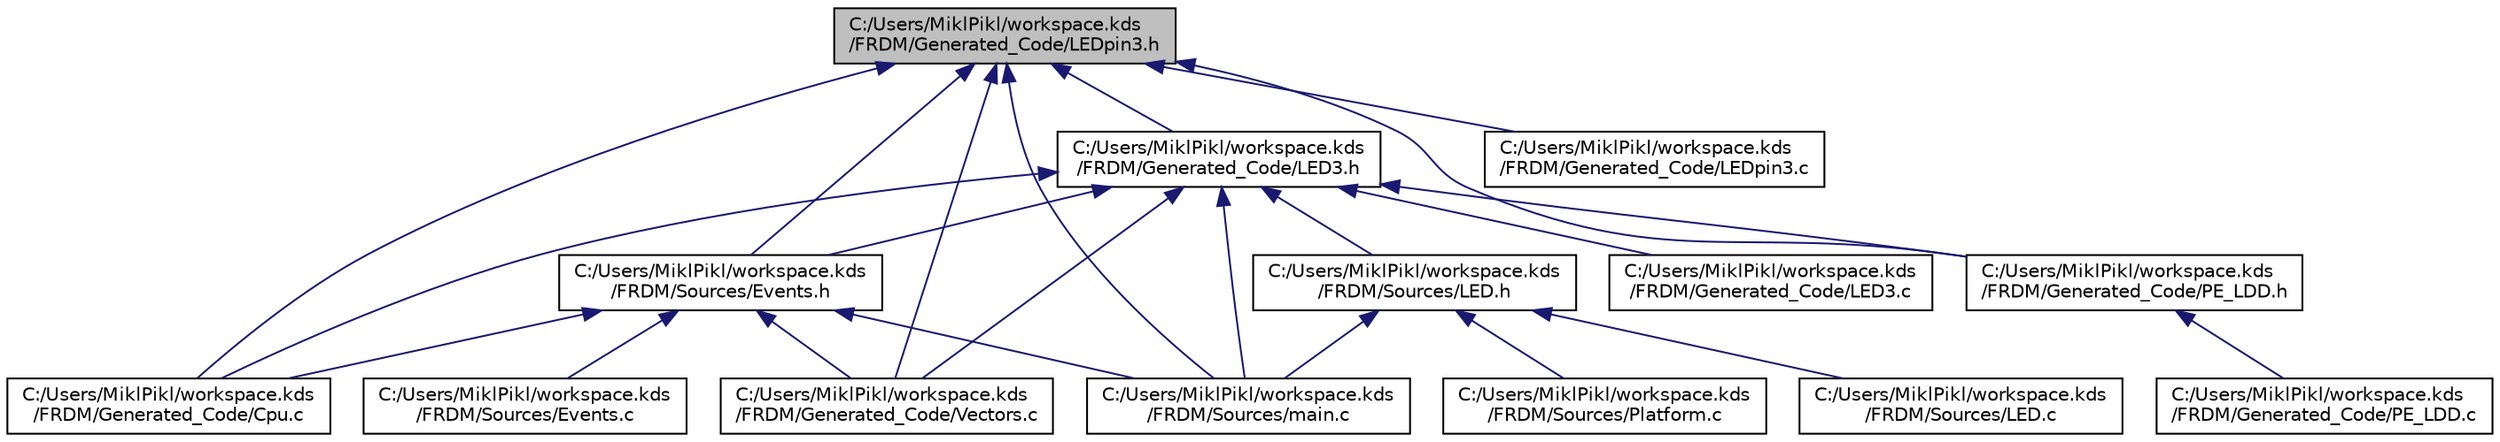 digraph "C:/Users/MiklPikl/workspace.kds/FRDM/Generated_Code/LEDpin3.h"
{
  edge [fontname="Helvetica",fontsize="10",labelfontname="Helvetica",labelfontsize="10"];
  node [fontname="Helvetica",fontsize="10",shape=record];
  Node1 [label="C:/Users/MiklPikl/workspace.kds\l/FRDM/Generated_Code/LEDpin3.h",height=0.2,width=0.4,color="black", fillcolor="grey75", style="filled", fontcolor="black"];
  Node1 -> Node2 [dir="back",color="midnightblue",fontsize="10",style="solid",fontname="Helvetica"];
  Node2 [label="C:/Users/MiklPikl/workspace.kds\l/FRDM/Sources/Events.h",height=0.2,width=0.4,color="black", fillcolor="white", style="filled",URL="$_events_8h.html",tooltip="This is user&#39;s event module. Put your event handler code here. "];
  Node2 -> Node3 [dir="back",color="midnightblue",fontsize="10",style="solid",fontname="Helvetica"];
  Node3 [label="C:/Users/MiklPikl/workspace.kds\l/FRDM/Sources/Events.c",height=0.2,width=0.4,color="black", fillcolor="white", style="filled",URL="$_events_8c.html",tooltip="This is user&#39;s event module. Put your event handler code here. "];
  Node2 -> Node4 [dir="back",color="midnightblue",fontsize="10",style="solid",fontname="Helvetica"];
  Node4 [label="C:/Users/MiklPikl/workspace.kds\l/FRDM/Sources/main.c",height=0.2,width=0.4,color="black", fillcolor="white", style="filled",URL="$main_8c.html",tooltip="Main module. This module contains user&#39;s application code. "];
  Node2 -> Node5 [dir="back",color="midnightblue",fontsize="10",style="solid",fontname="Helvetica"];
  Node5 [label="C:/Users/MiklPikl/workspace.kds\l/FRDM/Generated_Code/Cpu.c",height=0.2,width=0.4,color="black", fillcolor="white", style="filled",URL="$_cpu_8c.html"];
  Node2 -> Node6 [dir="back",color="midnightblue",fontsize="10",style="solid",fontname="Helvetica"];
  Node6 [label="C:/Users/MiklPikl/workspace.kds\l/FRDM/Generated_Code/Vectors.c",height=0.2,width=0.4,color="black", fillcolor="white", style="filled",URL="$_vectors_8c.html"];
  Node1 -> Node4 [dir="back",color="midnightblue",fontsize="10",style="solid",fontname="Helvetica"];
  Node1 -> Node7 [dir="back",color="midnightblue",fontsize="10",style="solid",fontname="Helvetica"];
  Node7 [label="C:/Users/MiklPikl/workspace.kds\l/FRDM/Generated_Code/LED3.h",height=0.2,width=0.4,color="black", fillcolor="white", style="filled",URL="$_l_e_d3_8h.html",tooltip="This component implements a universal driver for a single LED. "];
  Node7 -> Node2 [dir="back",color="midnightblue",fontsize="10",style="solid",fontname="Helvetica"];
  Node7 -> Node8 [dir="back",color="midnightblue",fontsize="10",style="solid",fontname="Helvetica"];
  Node8 [label="C:/Users/MiklPikl/workspace.kds\l/FRDM/Sources/LED.h",height=0.2,width=0.4,color="black", fillcolor="white", style="filled",URL="$_l_e_d_8h.html"];
  Node8 -> Node9 [dir="back",color="midnightblue",fontsize="10",style="solid",fontname="Helvetica"];
  Node9 [label="C:/Users/MiklPikl/workspace.kds\l/FRDM/Sources/LED.c",height=0.2,width=0.4,color="black", fillcolor="white", style="filled",URL="$_l_e_d_8c.html"];
  Node8 -> Node4 [dir="back",color="midnightblue",fontsize="10",style="solid",fontname="Helvetica"];
  Node8 -> Node10 [dir="back",color="midnightblue",fontsize="10",style="solid",fontname="Helvetica"];
  Node10 [label="C:/Users/MiklPikl/workspace.kds\l/FRDM/Sources/Platform.c",height=0.2,width=0.4,color="black", fillcolor="white", style="filled",URL="$_platform_8c.html"];
  Node7 -> Node4 [dir="back",color="midnightblue",fontsize="10",style="solid",fontname="Helvetica"];
  Node7 -> Node5 [dir="back",color="midnightblue",fontsize="10",style="solid",fontname="Helvetica"];
  Node7 -> Node11 [dir="back",color="midnightblue",fontsize="10",style="solid",fontname="Helvetica"];
  Node11 [label="C:/Users/MiklPikl/workspace.kds\l/FRDM/Generated_Code/LED3.c",height=0.2,width=0.4,color="black", fillcolor="white", style="filled",URL="$_l_e_d3_8c.html",tooltip="This component implements a universal driver for a single LED. "];
  Node7 -> Node12 [dir="back",color="midnightblue",fontsize="10",style="solid",fontname="Helvetica"];
  Node12 [label="C:/Users/MiklPikl/workspace.kds\l/FRDM/Generated_Code/PE_LDD.h",height=0.2,width=0.4,color="black", fillcolor="white", style="filled",URL="$_p_e___l_d_d_8h.html"];
  Node12 -> Node13 [dir="back",color="midnightblue",fontsize="10",style="solid",fontname="Helvetica"];
  Node13 [label="C:/Users/MiklPikl/workspace.kds\l/FRDM/Generated_Code/PE_LDD.c",height=0.2,width=0.4,color="black", fillcolor="white", style="filled",URL="$_p_e___l_d_d_8c.html"];
  Node7 -> Node6 [dir="back",color="midnightblue",fontsize="10",style="solid",fontname="Helvetica"];
  Node1 -> Node5 [dir="back",color="midnightblue",fontsize="10",style="solid",fontname="Helvetica"];
  Node1 -> Node14 [dir="back",color="midnightblue",fontsize="10",style="solid",fontname="Helvetica"];
  Node14 [label="C:/Users/MiklPikl/workspace.kds\l/FRDM/Generated_Code/LEDpin3.c",height=0.2,width=0.4,color="black", fillcolor="white", style="filled",URL="$_l_e_dpin3_8c.html",tooltip="This component \"BitIO\" implements an one-bit input/output. It uses one bit/pin of a port..."];
  Node1 -> Node12 [dir="back",color="midnightblue",fontsize="10",style="solid",fontname="Helvetica"];
  Node1 -> Node6 [dir="back",color="midnightblue",fontsize="10",style="solid",fontname="Helvetica"];
}
